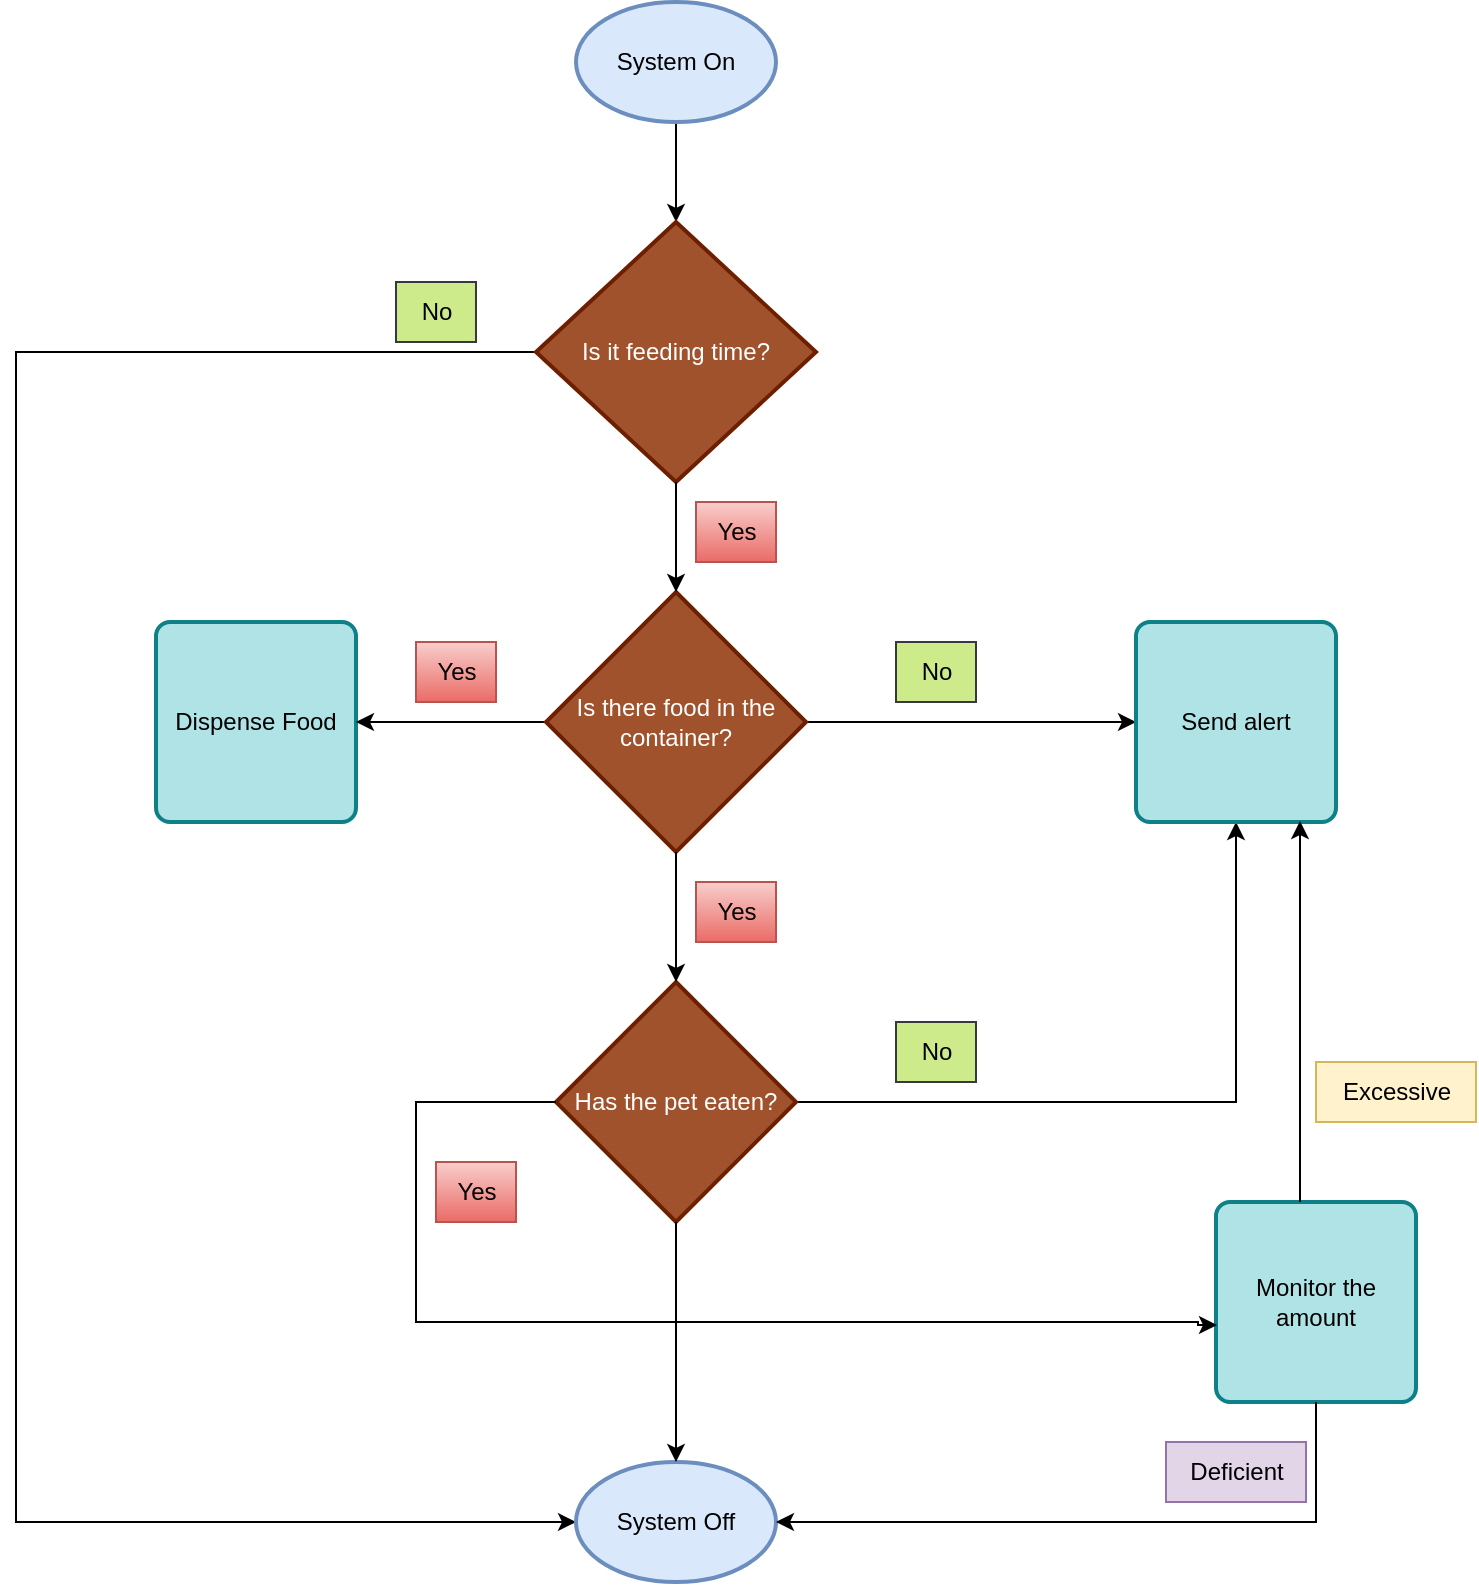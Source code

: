 <mxfile version="28.1.0">
  <diagram name="Page-1" id="NSKCN1yDX3Lk4BcxiZCk">
    <mxGraphModel dx="946" dy="610" grid="1" gridSize="10" guides="1" tooltips="1" connect="1" arrows="1" fold="1" page="1" pageScale="1" pageWidth="827" pageHeight="1169" math="0" shadow="0">
      <root>
        <mxCell id="0" />
        <mxCell id="1" parent="0" />
        <mxCell id="nY15QL7Lt_zJvUoqdlJS-3" style="edgeStyle=orthogonalEdgeStyle;rounded=0;orthogonalLoop=1;jettySize=auto;html=1;exitX=0.5;exitY=1;exitDx=0;exitDy=0;" parent="1" edge="1">
          <mxGeometry relative="1" as="geometry">
            <mxPoint x="370" y="140.0" as="sourcePoint" />
            <mxPoint x="370" y="190.0" as="targetPoint" />
          </mxGeometry>
        </mxCell>
        <mxCell id="nY15QL7Lt_zJvUoqdlJS-6" value="System On" style="strokeWidth=2;html=1;shape=mxgraph.flowchart.start_1;whiteSpace=wrap;fillColor=#dae8fc;strokeColor=#6c8ebf;" parent="1" vertex="1">
          <mxGeometry x="320" y="80" width="100" height="60" as="geometry" />
        </mxCell>
        <mxCell id="PWIwXvVs7kOz23ifdJrL-4" style="edgeStyle=orthogonalEdgeStyle;rounded=0;orthogonalLoop=1;jettySize=auto;html=1;exitX=0;exitY=0.5;exitDx=0;exitDy=0;exitPerimeter=0;entryX=0;entryY=0.5;entryDx=0;entryDy=0;entryPerimeter=0;" parent="1" source="nY15QL7Lt_zJvUoqdlJS-7" target="nY15QL7Lt_zJvUoqdlJS-17" edge="1">
          <mxGeometry relative="1" as="geometry">
            <mxPoint x="160" y="840" as="targetPoint" />
            <Array as="points">
              <mxPoint x="40" y="255" />
              <mxPoint x="40" y="840" />
            </Array>
          </mxGeometry>
        </mxCell>
        <mxCell id="nY15QL7Lt_zJvUoqdlJS-7" value="Is it feeding time?" style="strokeWidth=2;html=1;shape=mxgraph.flowchart.decision;whiteSpace=wrap;fillColor=#a0522d;fontColor=#ffffff;strokeColor=#6D1F00;" parent="1" vertex="1">
          <mxGeometry x="300" y="190" width="140" height="130" as="geometry" />
        </mxCell>
        <mxCell id="nY15QL7Lt_zJvUoqdlJS-8" value="Dispense Food" style="rounded=1;whiteSpace=wrap;html=1;absoluteArcSize=1;arcSize=14;strokeWidth=2;fillColor=#b0e3e6;strokeColor=#0e8088;" parent="1" vertex="1">
          <mxGeometry x="110" y="390" width="100" height="100" as="geometry" />
        </mxCell>
        <mxCell id="nY15QL7Lt_zJvUoqdlJS-16" style="edgeStyle=orthogonalEdgeStyle;rounded=0;orthogonalLoop=1;jettySize=auto;html=1;exitX=1;exitY=0.5;exitDx=0;exitDy=0;exitPerimeter=0;entryX=0;entryY=0.5;entryDx=0;entryDy=0;" parent="1" source="nY15QL7Lt_zJvUoqdlJS-11" target="nY15QL7Lt_zJvUoqdlJS-13" edge="1">
          <mxGeometry relative="1" as="geometry" />
        </mxCell>
        <mxCell id="n7GkNw_v5iyanOMHSTfW-2" style="edgeStyle=orthogonalEdgeStyle;rounded=0;orthogonalLoop=1;jettySize=auto;html=1;entryX=1;entryY=0.5;entryDx=0;entryDy=0;" edge="1" parent="1" source="nY15QL7Lt_zJvUoqdlJS-11" target="nY15QL7Lt_zJvUoqdlJS-8">
          <mxGeometry relative="1" as="geometry" />
        </mxCell>
        <mxCell id="nY15QL7Lt_zJvUoqdlJS-11" value="Is there food in the&lt;div&gt;container?&lt;/div&gt;" style="strokeWidth=2;html=1;shape=mxgraph.flowchart.decision;whiteSpace=wrap;fillColor=#a0522d;fontColor=#ffffff;strokeColor=#6D1F00;" parent="1" vertex="1">
          <mxGeometry x="305" y="375" width="130" height="130" as="geometry" />
        </mxCell>
        <mxCell id="PWIwXvVs7kOz23ifdJrL-11" style="edgeStyle=orthogonalEdgeStyle;rounded=0;orthogonalLoop=1;jettySize=auto;html=1;exitX=1;exitY=0.5;exitDx=0;exitDy=0;exitPerimeter=0;entryX=0.5;entryY=1;entryDx=0;entryDy=0;" parent="1" source="nY15QL7Lt_zJvUoqdlJS-12" target="nY15QL7Lt_zJvUoqdlJS-13" edge="1">
          <mxGeometry relative="1" as="geometry">
            <mxPoint x="650" y="630" as="targetPoint" />
          </mxGeometry>
        </mxCell>
        <mxCell id="nY15QL7Lt_zJvUoqdlJS-12" value="Has the pet eaten?" style="strokeWidth=2;html=1;shape=mxgraph.flowchart.decision;whiteSpace=wrap;fillColor=#a0522d;fontColor=#ffffff;strokeColor=#6D1F00;" parent="1" vertex="1">
          <mxGeometry x="310" y="570" width="120" height="120" as="geometry" />
        </mxCell>
        <mxCell id="nY15QL7Lt_zJvUoqdlJS-13" value="Send alert" style="rounded=1;whiteSpace=wrap;html=1;absoluteArcSize=1;arcSize=14;strokeWidth=2;fillColor=#b0e3e6;strokeColor=#0e8088;" parent="1" vertex="1">
          <mxGeometry x="600" y="390" width="100" height="100" as="geometry" />
        </mxCell>
        <mxCell id="nY15QL7Lt_zJvUoqdlJS-17" value="System Off" style="strokeWidth=2;html=1;shape=mxgraph.flowchart.start_1;whiteSpace=wrap;fillColor=#dae8fc;strokeColor=#6c8ebf;" parent="1" vertex="1">
          <mxGeometry x="320" y="810" width="100" height="60" as="geometry" />
        </mxCell>
        <mxCell id="nY15QL7Lt_zJvUoqdlJS-18" style="edgeStyle=orthogonalEdgeStyle;rounded=0;orthogonalLoop=1;jettySize=auto;html=1;exitX=0.5;exitY=1;exitDx=0;exitDy=0;exitPerimeter=0;entryX=0.5;entryY=0;entryDx=0;entryDy=0;entryPerimeter=0;" parent="1" source="nY15QL7Lt_zJvUoqdlJS-12" target="nY15QL7Lt_zJvUoqdlJS-17" edge="1">
          <mxGeometry relative="1" as="geometry" />
        </mxCell>
        <mxCell id="PWIwXvVs7kOz23ifdJrL-1" value="Yes" style="text;html=1;align=center;verticalAlign=middle;resizable=0;points=[];autosize=1;strokeColor=#b85450;fillColor=#f8cecc;gradientColor=#ea6b66;" parent="1" vertex="1">
          <mxGeometry x="380" y="330" width="40" height="30" as="geometry" />
        </mxCell>
        <mxCell id="PWIwXvVs7kOz23ifdJrL-2" value="No" style="text;html=1;align=center;verticalAlign=middle;resizable=0;points=[];autosize=1;strokeColor=#36393d;fillColor=#cdeb8b;" parent="1" vertex="1">
          <mxGeometry x="480" y="400" width="40" height="30" as="geometry" />
        </mxCell>
        <mxCell id="PWIwXvVs7kOz23ifdJrL-6" value="No" style="text;html=1;align=center;verticalAlign=middle;resizable=0;points=[];autosize=1;strokeColor=#36393d;fillColor=#cdeb8b;" parent="1" vertex="1">
          <mxGeometry x="230" y="220" width="40" height="30" as="geometry" />
        </mxCell>
        <mxCell id="PWIwXvVs7kOz23ifdJrL-8" value="Yes" style="text;html=1;align=center;verticalAlign=middle;resizable=0;points=[];autosize=1;strokeColor=#b85450;fillColor=#f8cecc;gradientColor=#ea6b66;" parent="1" vertex="1">
          <mxGeometry x="380" y="520" width="40" height="30" as="geometry" />
        </mxCell>
        <mxCell id="PWIwXvVs7kOz23ifdJrL-9" style="edgeStyle=orthogonalEdgeStyle;rounded=0;orthogonalLoop=1;jettySize=auto;html=1;exitX=0.5;exitY=1;exitDx=0;exitDy=0;exitPerimeter=0;entryX=0.5;entryY=0;entryDx=0;entryDy=0;entryPerimeter=0;" parent="1" source="nY15QL7Lt_zJvUoqdlJS-11" target="nY15QL7Lt_zJvUoqdlJS-12" edge="1">
          <mxGeometry relative="1" as="geometry" />
        </mxCell>
        <mxCell id="PWIwXvVs7kOz23ifdJrL-10" value="No" style="text;html=1;align=center;verticalAlign=middle;resizable=0;points=[];autosize=1;strokeColor=#36393d;fillColor=#cdeb8b;" parent="1" vertex="1">
          <mxGeometry x="480" y="590" width="40" height="30" as="geometry" />
        </mxCell>
        <mxCell id="PWIwXvVs7kOz23ifdJrL-13" value="Monitor the amount" style="rounded=1;whiteSpace=wrap;html=1;absoluteArcSize=1;arcSize=14;strokeWidth=2;fillColor=#b0e3e6;strokeColor=#0e8088;" parent="1" vertex="1">
          <mxGeometry x="640" y="680" width="100" height="100" as="geometry" />
        </mxCell>
        <mxCell id="PWIwXvVs7kOz23ifdJrL-17" value="Deficient" style="text;html=1;align=center;verticalAlign=middle;resizable=0;points=[];autosize=1;strokeColor=#9673a6;fillColor=#e1d5e7;" parent="1" vertex="1">
          <mxGeometry x="615" y="800" width="70" height="30" as="geometry" />
        </mxCell>
        <mxCell id="PWIwXvVs7kOz23ifdJrL-20" value="Excessive" style="text;html=1;align=center;verticalAlign=middle;resizable=0;points=[];autosize=1;strokeColor=#d6b656;fillColor=#fff2cc;" parent="1" vertex="1">
          <mxGeometry x="690" y="610" width="80" height="30" as="geometry" />
        </mxCell>
        <mxCell id="PWIwXvVs7kOz23ifdJrL-30" style="edgeStyle=orthogonalEdgeStyle;rounded=0;orthogonalLoop=1;jettySize=auto;html=1;exitX=0.5;exitY=1;exitDx=0;exitDy=0;entryX=1;entryY=0.5;entryDx=0;entryDy=0;entryPerimeter=0;" parent="1" source="PWIwXvVs7kOz23ifdJrL-13" target="nY15QL7Lt_zJvUoqdlJS-17" edge="1">
          <mxGeometry relative="1" as="geometry" />
        </mxCell>
        <mxCell id="PWIwXvVs7kOz23ifdJrL-32" style="edgeStyle=orthogonalEdgeStyle;rounded=0;orthogonalLoop=1;jettySize=auto;html=1;entryX=0.82;entryY=0.995;entryDx=0;entryDy=0;entryPerimeter=0;" parent="1" source="PWIwXvVs7kOz23ifdJrL-13" target="nY15QL7Lt_zJvUoqdlJS-13" edge="1">
          <mxGeometry relative="1" as="geometry">
            <Array as="points">
              <mxPoint x="682" y="650" />
              <mxPoint x="682" y="650" />
            </Array>
          </mxGeometry>
        </mxCell>
        <mxCell id="PWIwXvVs7kOz23ifdJrL-33" value="Yes" style="text;html=1;align=center;verticalAlign=middle;resizable=0;points=[];autosize=1;strokeColor=#b85450;fillColor=#f8cecc;gradientColor=#ea6b66;" parent="1" vertex="1">
          <mxGeometry x="250" y="660" width="40" height="30" as="geometry" />
        </mxCell>
        <mxCell id="PWIwXvVs7kOz23ifdJrL-35" style="edgeStyle=orthogonalEdgeStyle;rounded=0;orthogonalLoop=1;jettySize=auto;html=1;exitX=0;exitY=0.5;exitDx=0;exitDy=0;exitPerimeter=0;entryX=0.005;entryY=0.615;entryDx=0;entryDy=0;entryPerimeter=0;" parent="1" source="nY15QL7Lt_zJvUoqdlJS-12" target="PWIwXvVs7kOz23ifdJrL-13" edge="1">
          <mxGeometry relative="1" as="geometry">
            <Array as="points">
              <mxPoint x="240" y="630" />
              <mxPoint x="240" y="740" />
              <mxPoint x="631" y="740" />
            </Array>
          </mxGeometry>
        </mxCell>
        <mxCell id="n7GkNw_v5iyanOMHSTfW-1" style="edgeStyle=orthogonalEdgeStyle;rounded=0;orthogonalLoop=1;jettySize=auto;html=1;exitX=0.5;exitY=1;exitDx=0;exitDy=0;exitPerimeter=0;entryX=0.5;entryY=0;entryDx=0;entryDy=0;entryPerimeter=0;" edge="1" parent="1" source="nY15QL7Lt_zJvUoqdlJS-7" target="nY15QL7Lt_zJvUoqdlJS-11">
          <mxGeometry relative="1" as="geometry" />
        </mxCell>
        <mxCell id="n7GkNw_v5iyanOMHSTfW-3" value="Yes" style="text;html=1;align=center;verticalAlign=middle;resizable=0;points=[];autosize=1;strokeColor=#b85450;fillColor=#f8cecc;gradientColor=#ea6b66;" vertex="1" parent="1">
          <mxGeometry x="240" y="400" width="40" height="30" as="geometry" />
        </mxCell>
      </root>
    </mxGraphModel>
  </diagram>
</mxfile>
